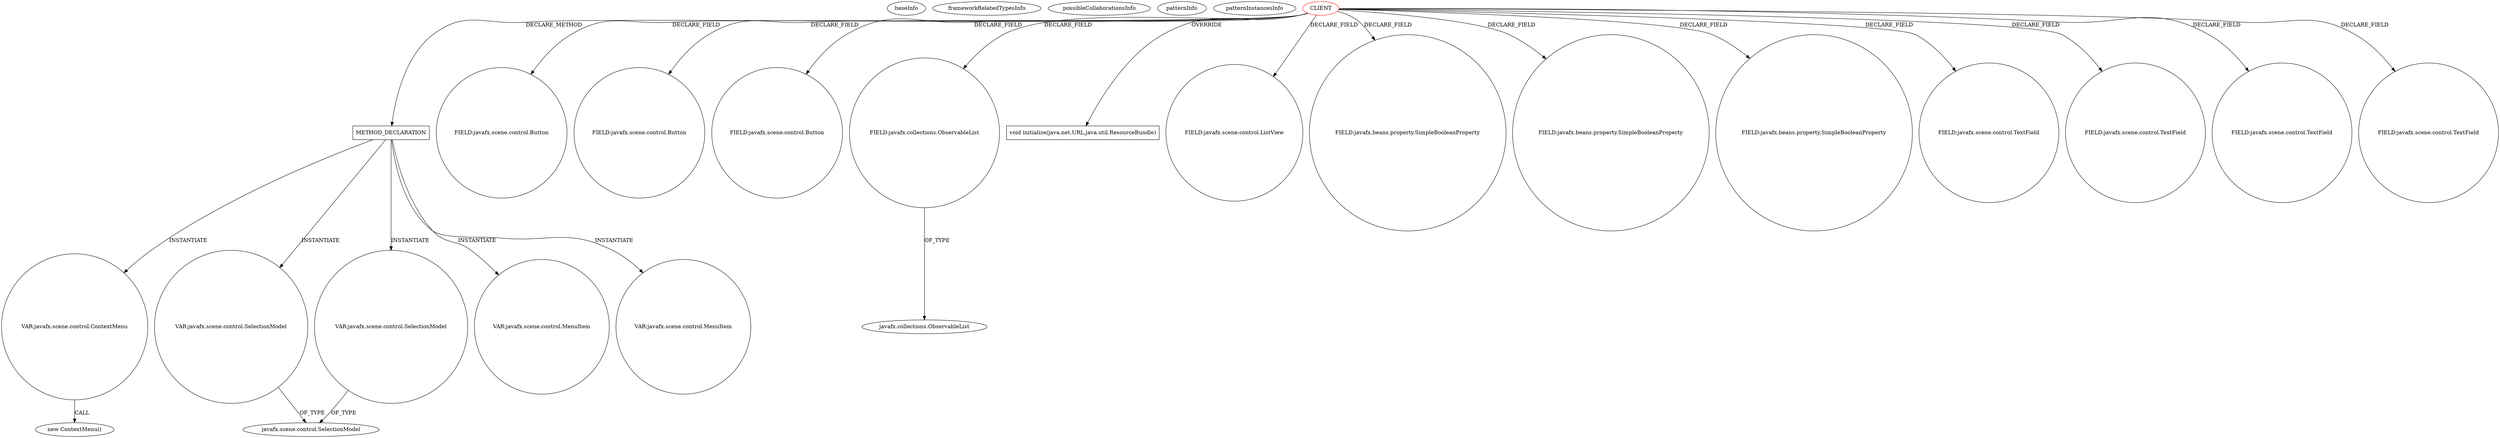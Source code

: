 digraph {
baseInfo[graphId=2671,category="pattern",isAnonymous=false,possibleRelation=false]
frameworkRelatedTypesInfo[]
possibleCollaborationsInfo[]
patternInfo[frequency=2.0,patternRootClient=0]
patternInstancesInfo[0="hock323-eventManager~/hock323-eventManager/EventManager-master/src/eventManager/controller/pokerTournament/TournamentController.java~TournamentController~3009",1="hock323-eventManager~/hock323-eventManager/EventManager-master/src/eventManager/controller/pokerTournament/PrizesController.java~PrizesController~2951"]
304[label="new ContextMenu()",vertexType="CONSTRUCTOR_CALL",isFrameworkType=false]
305[label="VAR:javafx.scene.control.ContextMenu",vertexType="VARIABLE_EXPRESION",isFrameworkType=false,shape=circle]
282[label="METHOD_DECLARATION",vertexType="CLIENT_METHOD_DECLARATION",isFrameworkType=false,shape=box]
0[label="CLIENT",vertexType="ROOT_CLIENT_CLASS_DECLARATION",isFrameworkType=false,color=red]
16[label="FIELD:javafx.scene.control.Button",vertexType="FIELD_DECLARATION",isFrameworkType=false,shape=circle]
72[label="FIELD:javafx.scene.control.Button",vertexType="FIELD_DECLARATION",isFrameworkType=false,shape=circle]
70[label="FIELD:javafx.scene.control.Button",vertexType="FIELD_DECLARATION",isFrameworkType=false,shape=circle]
92[label="FIELD:javafx.collections.ObservableList",vertexType="FIELD_DECLARATION",isFrameworkType=false,shape=circle]
43[label="javafx.collections.ObservableList",vertexType="FRAMEWORK_INTERFACE_TYPE",isFrameworkType=false]
334[label="VAR:javafx.scene.control.SelectionModel",vertexType="VARIABLE_EXPRESION",isFrameworkType=false,shape=circle]
336[label="javafx.scene.control.SelectionModel",vertexType="FRAMEWORK_CLASS_TYPE",isFrameworkType=false]
400[label="VAR:javafx.scene.control.SelectionModel",vertexType="VARIABLE_EXPRESION",isFrameworkType=false,shape=circle]
94[label="void initialize(java.net.URL,java.util.ResourceBundle)",vertexType="OVERRIDING_METHOD_DECLARATION",isFrameworkType=false,shape=box]
54[label="FIELD:javafx.scene.control.ListView",vertexType="FIELD_DECLARATION",isFrameworkType=false,shape=circle]
311[label="VAR:javafx.scene.control.MenuItem",vertexType="VARIABLE_EXPRESION",isFrameworkType=false,shape=circle]
308[label="VAR:javafx.scene.control.MenuItem",vertexType="VARIABLE_EXPRESION",isFrameworkType=false,shape=circle]
24[label="FIELD:javafx.beans.property.SimpleBooleanProperty",vertexType="FIELD_DECLARATION",isFrameworkType=false,shape=circle]
88[label="FIELD:javafx.beans.property.SimpleBooleanProperty",vertexType="FIELD_DECLARATION",isFrameworkType=false,shape=circle]
52[label="FIELD:javafx.beans.property.SimpleBooleanProperty",vertexType="FIELD_DECLARATION",isFrameworkType=false,shape=circle]
6[label="FIELD:javafx.scene.control.TextField",vertexType="FIELD_DECLARATION",isFrameworkType=false,shape=circle]
38[label="FIELD:javafx.scene.control.TextField",vertexType="FIELD_DECLARATION",isFrameworkType=false,shape=circle]
76[label="FIELD:javafx.scene.control.TextField",vertexType="FIELD_DECLARATION",isFrameworkType=false,shape=circle]
8[label="FIELD:javafx.scene.control.TextField",vertexType="FIELD_DECLARATION",isFrameworkType=false,shape=circle]
282->400[label="INSTANTIATE"]
0->88[label="DECLARE_FIELD"]
282->311[label="INSTANTIATE"]
92->43[label="OF_TYPE"]
334->336[label="OF_TYPE"]
282->305[label="INSTANTIATE"]
0->92[label="DECLARE_FIELD"]
305->304[label="CALL"]
0->282[label="DECLARE_METHOD"]
282->334[label="INSTANTIATE"]
0->8[label="DECLARE_FIELD"]
0->52[label="DECLARE_FIELD"]
0->76[label="DECLARE_FIELD"]
0->72[label="DECLARE_FIELD"]
0->38[label="DECLARE_FIELD"]
0->70[label="DECLARE_FIELD"]
0->24[label="DECLARE_FIELD"]
0->6[label="DECLARE_FIELD"]
0->54[label="DECLARE_FIELD"]
0->94[label="OVERRIDE"]
282->308[label="INSTANTIATE"]
0->16[label="DECLARE_FIELD"]
400->336[label="OF_TYPE"]
}
